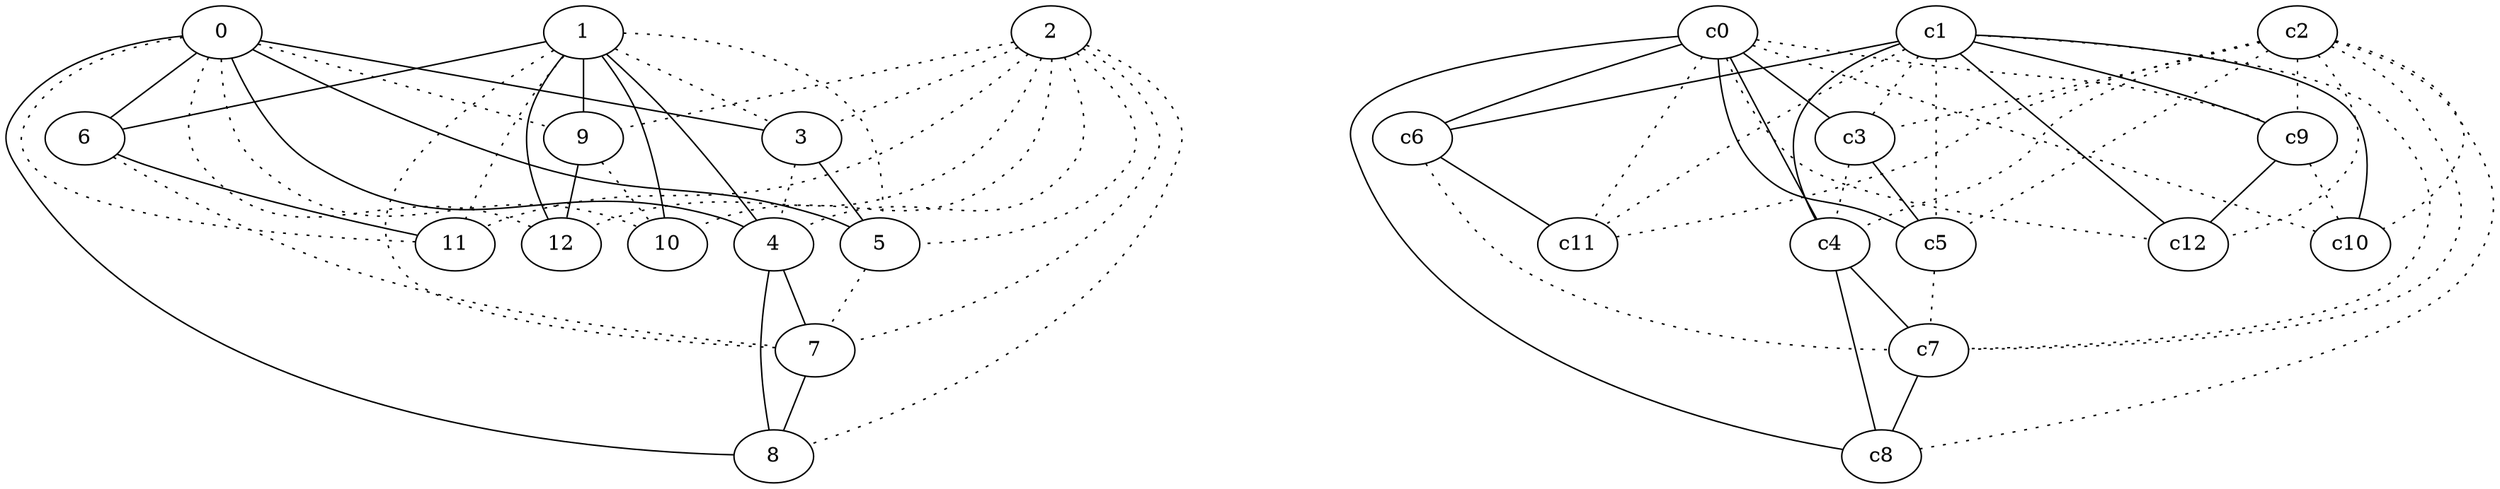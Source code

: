 graph {
a0[label=0];
a1[label=1];
a2[label=2];
a3[label=3];
a4[label=4];
a5[label=5];
a6[label=6];
a7[label=7];
a8[label=8];
a9[label=9];
a10[label=10];
a11[label=11];
a12[label=12];
a0 -- a3;
a0 -- a4;
a0 -- a5;
a0 -- a6;
a0 -- a8;
a0 -- a9 [style=dotted];
a0 -- a10 [style=dotted];
a0 -- a11 [style=dotted];
a0 -- a12 [style=dotted];
a1 -- a3 [style=dotted];
a1 -- a4;
a1 -- a5 [style=dotted];
a1 -- a6;
a1 -- a7 [style=dotted];
a1 -- a9;
a1 -- a10;
a1 -- a11 [style=dotted];
a1 -- a12;
a2 -- a3 [style=dotted];
a2 -- a4 [style=dotted];
a2 -- a5 [style=dotted];
a2 -- a7 [style=dotted];
a2 -- a8 [style=dotted];
a2 -- a9 [style=dotted];
a2 -- a10 [style=dotted];
a2 -- a11 [style=dotted];
a2 -- a12 [style=dotted];
a3 -- a4 [style=dotted];
a3 -- a5;
a4 -- a7;
a4 -- a8;
a5 -- a7 [style=dotted];
a6 -- a7 [style=dotted];
a6 -- a11;
a7 -- a8;
a9 -- a10 [style=dotted];
a9 -- a12;
c0 -- c3;
c0 -- c4;
c0 -- c5;
c0 -- c6;
c0 -- c8;
c0 -- c9 [style=dotted];
c0 -- c10 [style=dotted];
c0 -- c11 [style=dotted];
c0 -- c12 [style=dotted];
c1 -- c3 [style=dotted];
c1 -- c4;
c1 -- c5 [style=dotted];
c1 -- c6;
c1 -- c7 [style=dotted];
c1 -- c9;
c1 -- c10;
c1 -- c11 [style=dotted];
c1 -- c12;
c2 -- c3 [style=dotted];
c2 -- c4 [style=dotted];
c2 -- c5 [style=dotted];
c2 -- c7 [style=dotted];
c2 -- c8 [style=dotted];
c2 -- c9 [style=dotted];
c2 -- c10 [style=dotted];
c2 -- c11 [style=dotted];
c2 -- c12 [style=dotted];
c3 -- c4 [style=dotted];
c3 -- c5;
c4 -- c7;
c4 -- c8;
c5 -- c7 [style=dotted];
c6 -- c7 [style=dotted];
c6 -- c11;
c7 -- c8;
c9 -- c10 [style=dotted];
c9 -- c12;
}
